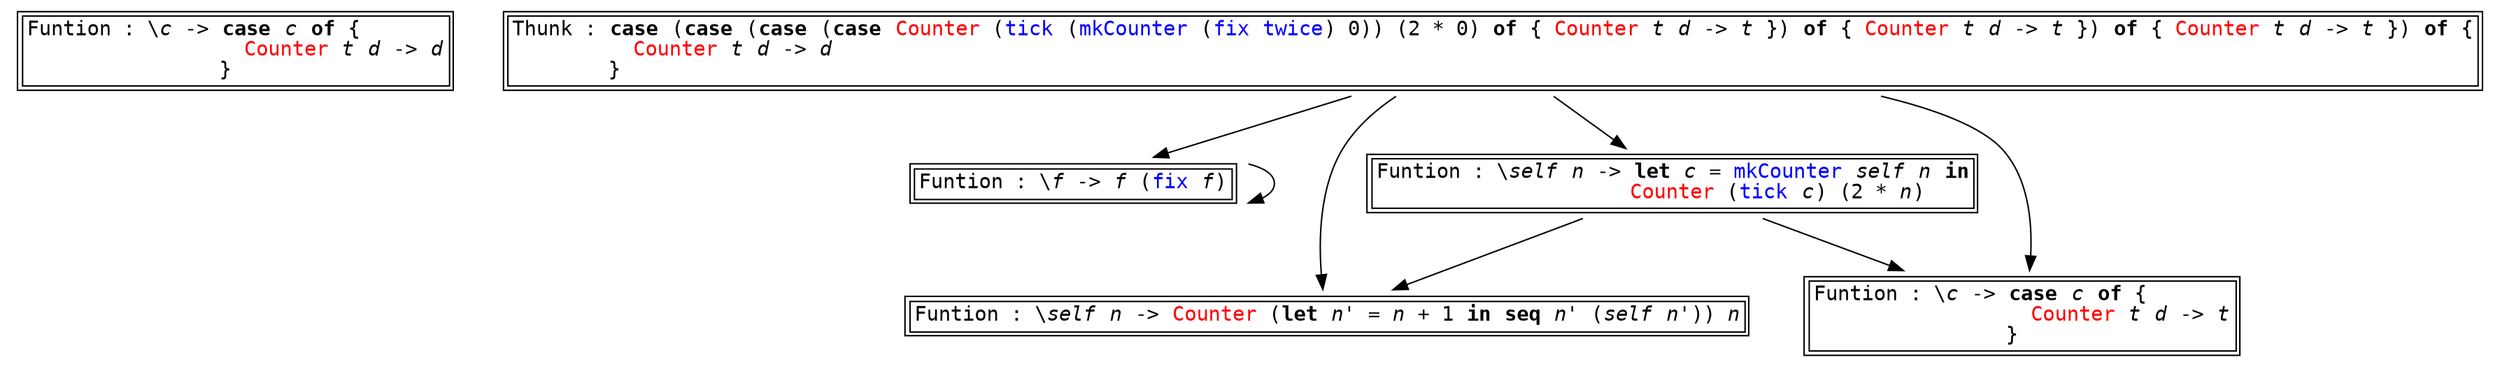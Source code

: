 digraph G {
node [ fontname=monospace, shape=plaintext ];
s0[label=<<TABLE ALIGN="LEFT"><TR><TD BALIGN="LEFT" ALIGN="LEFT">Funtion&nbsp;:&nbsp;\<I>c</I>&nbsp;-&gt;&nbsp;<B>case</B>&nbsp;<I>c</I>&nbsp;<B>of</B>&nbsp;{&nbsp;&nbsp;&nbsp;&nbsp;&nbsp;&nbsp;&nbsp;<BR />&nbsp;&nbsp;&nbsp;&nbsp;&nbsp;&nbsp;&nbsp;&nbsp;&nbsp;&nbsp;&nbsp;&nbsp;&nbsp;&nbsp;&nbsp;&nbsp;&nbsp;&nbsp;<FONT COLOR="red">Counter</FONT>&nbsp;<I>t</I>&nbsp;<I>d</I>&nbsp;-&gt;&nbsp;<I>d</I><BR />&nbsp;&nbsp;&nbsp;&nbsp;&nbsp;&nbsp;&nbsp;&nbsp;&nbsp;&nbsp;&nbsp;&nbsp;&nbsp;&nbsp;&nbsp;&nbsp;}&nbsp;&nbsp;&nbsp;&nbsp;&nbsp;&nbsp;&nbsp;&nbsp;&nbsp;&nbsp;&nbsp;&nbsp;&nbsp;&nbsp;&nbsp;&nbsp;&nbsp;<BR /></TD></TR></TABLE>>];
s0;
s1[label=<<TABLE ALIGN="LEFT"><TR><TD BALIGN="LEFT" ALIGN="LEFT">Funtion&nbsp;:&nbsp;\<I>f</I>&nbsp;-&gt;&nbsp;<I>f</I>&nbsp;(<FONT COLOR="blue">fix</FONT>&nbsp;<I>f</I>)<BR /></TD></TR></TABLE>>];
s1 -> s1;
s2[label=<<TABLE ALIGN="LEFT"><TR><TD BALIGN="LEFT" ALIGN="LEFT">Thunk&nbsp;:&nbsp;<B>case</B>&nbsp;(<B>case</B>&nbsp;(<B>case</B>&nbsp;(<B>case</B>&nbsp;<FONT COLOR="red">Counter</FONT>&nbsp;(<FONT COLOR="blue">tick</FONT>&nbsp;(<FONT COLOR="blue">mkCounter</FONT>&nbsp;(<FONT COLOR="blue">fix</FONT>&nbsp;<FONT COLOR="blue">twice</FONT>)&nbsp;0))&nbsp;(2&nbsp;*&nbsp;0)&nbsp;<B>of</B>&nbsp;{&nbsp;<FONT COLOR="red">Counter</FONT>&nbsp;<I>t</I>&nbsp;<I>d</I>&nbsp;-&gt;&nbsp;<I>t</I>&nbsp;})&nbsp;<B>of</B>&nbsp;{&nbsp;<FONT COLOR="red">Counter</FONT>&nbsp;<I>t</I>&nbsp;<I>d</I>&nbsp;-&gt;&nbsp;<I>t</I>&nbsp;})&nbsp;<B>of</B>&nbsp;{&nbsp;<FONT COLOR="red">Counter</FONT>&nbsp;<I>t</I>&nbsp;<I>d</I>&nbsp;-&gt;&nbsp;<I>t</I>&nbsp;})&nbsp;<B>of</B>&nbsp;{<BR />&nbsp;&nbsp;&nbsp;&nbsp;&nbsp;&nbsp;&nbsp;&nbsp;&nbsp;&nbsp;<FONT COLOR="red">Counter</FONT>&nbsp;<I>t</I>&nbsp;<I>d</I>&nbsp;-&gt;&nbsp;<I>d</I>&nbsp;&nbsp;&nbsp;&nbsp;&nbsp;&nbsp;&nbsp;&nbsp;&nbsp;&nbsp;&nbsp;&nbsp;&nbsp;&nbsp;&nbsp;&nbsp;&nbsp;&nbsp;&nbsp;&nbsp;&nbsp;&nbsp;&nbsp;&nbsp;&nbsp;&nbsp;&nbsp;&nbsp;&nbsp;&nbsp;&nbsp;&nbsp;&nbsp;&nbsp;&nbsp;&nbsp;&nbsp;&nbsp;&nbsp;&nbsp;&nbsp;&nbsp;&nbsp;&nbsp;&nbsp;&nbsp;&nbsp;&nbsp;&nbsp;&nbsp;&nbsp;&nbsp;&nbsp;&nbsp;&nbsp;&nbsp;&nbsp;&nbsp;&nbsp;&nbsp;&nbsp;&nbsp;&nbsp;&nbsp;&nbsp;&nbsp;&nbsp;&nbsp;&nbsp;&nbsp;&nbsp;&nbsp;&nbsp;&nbsp;&nbsp;&nbsp;&nbsp;&nbsp;&nbsp;&nbsp;&nbsp;&nbsp;&nbsp;&nbsp;&nbsp;&nbsp;&nbsp;&nbsp;&nbsp;&nbsp;&nbsp;&nbsp;&nbsp;&nbsp;&nbsp;&nbsp;&nbsp;&nbsp;&nbsp;&nbsp;&nbsp;&nbsp;&nbsp;&nbsp;&nbsp;&nbsp;&nbsp;&nbsp;&nbsp;&nbsp;&nbsp;&nbsp;&nbsp;&nbsp;&nbsp;&nbsp;&nbsp;&nbsp;&nbsp;&nbsp;&nbsp;&nbsp;&nbsp;&nbsp;&nbsp;&nbsp;&nbsp;&nbsp;&nbsp;&nbsp;&nbsp;&nbsp;&nbsp;<BR />&nbsp;&nbsp;&nbsp;&nbsp;&nbsp;&nbsp;&nbsp;&nbsp;}&nbsp;&nbsp;&nbsp;&nbsp;&nbsp;&nbsp;&nbsp;&nbsp;&nbsp;&nbsp;&nbsp;&nbsp;&nbsp;&nbsp;&nbsp;&nbsp;&nbsp;&nbsp;&nbsp;&nbsp;&nbsp;&nbsp;&nbsp;&nbsp;&nbsp;&nbsp;&nbsp;&nbsp;&nbsp;&nbsp;&nbsp;&nbsp;&nbsp;&nbsp;&nbsp;&nbsp;&nbsp;&nbsp;&nbsp;&nbsp;&nbsp;&nbsp;&nbsp;&nbsp;&nbsp;&nbsp;&nbsp;&nbsp;&nbsp;&nbsp;&nbsp;&nbsp;&nbsp;&nbsp;&nbsp;&nbsp;&nbsp;&nbsp;&nbsp;&nbsp;&nbsp;&nbsp;&nbsp;&nbsp;&nbsp;&nbsp;&nbsp;&nbsp;&nbsp;&nbsp;&nbsp;&nbsp;&nbsp;&nbsp;&nbsp;&nbsp;&nbsp;&nbsp;&nbsp;&nbsp;&nbsp;&nbsp;&nbsp;&nbsp;&nbsp;&nbsp;&nbsp;&nbsp;&nbsp;&nbsp;&nbsp;&nbsp;&nbsp;&nbsp;&nbsp;&nbsp;&nbsp;&nbsp;&nbsp;&nbsp;&nbsp;&nbsp;&nbsp;&nbsp;&nbsp;&nbsp;&nbsp;&nbsp;&nbsp;&nbsp;&nbsp;&nbsp;&nbsp;&nbsp;&nbsp;&nbsp;&nbsp;&nbsp;&nbsp;&nbsp;&nbsp;&nbsp;&nbsp;&nbsp;&nbsp;&nbsp;&nbsp;&nbsp;&nbsp;&nbsp;&nbsp;&nbsp;&nbsp;&nbsp;&nbsp;&nbsp;&nbsp;&nbsp;&nbsp;&nbsp;&nbsp;&nbsp;&nbsp;&nbsp;&nbsp;&nbsp;&nbsp;&nbsp;&nbsp;&nbsp;<BR /></TD></TR></TABLE>>];
s2 -> s1, s3, s4, s5;
s3[label=<<TABLE ALIGN="LEFT"><TR><TD BALIGN="LEFT" ALIGN="LEFT">Funtion&nbsp;:&nbsp;\<I>self</I>&nbsp;<I>n</I>&nbsp;-&gt;&nbsp;<FONT COLOR="red">Counter</FONT>&nbsp;(<B>let</B>&nbsp;<I>n'</I>&nbsp;=&nbsp;<I>n</I>&nbsp;+&nbsp;1&nbsp;<B>in</B>&nbsp;<B>seq</B>&nbsp;<I>n'</I>&nbsp;(<I>self</I>&nbsp;<I>n'</I>))&nbsp;<I>n</I><BR /></TD></TR></TABLE>>];
s3;
s4[label=<<TABLE ALIGN="LEFT"><TR><TD BALIGN="LEFT" ALIGN="LEFT">Funtion&nbsp;:&nbsp;\<I>c</I>&nbsp;-&gt;&nbsp;<B>case</B>&nbsp;<I>c</I>&nbsp;<B>of</B>&nbsp;{&nbsp;&nbsp;&nbsp;&nbsp;&nbsp;&nbsp;&nbsp;<BR />&nbsp;&nbsp;&nbsp;&nbsp;&nbsp;&nbsp;&nbsp;&nbsp;&nbsp;&nbsp;&nbsp;&nbsp;&nbsp;&nbsp;&nbsp;&nbsp;&nbsp;&nbsp;<FONT COLOR="red">Counter</FONT>&nbsp;<I>t</I>&nbsp;<I>d</I>&nbsp;-&gt;&nbsp;<I>t</I><BR />&nbsp;&nbsp;&nbsp;&nbsp;&nbsp;&nbsp;&nbsp;&nbsp;&nbsp;&nbsp;&nbsp;&nbsp;&nbsp;&nbsp;&nbsp;&nbsp;}&nbsp;&nbsp;&nbsp;&nbsp;&nbsp;&nbsp;&nbsp;&nbsp;&nbsp;&nbsp;&nbsp;&nbsp;&nbsp;&nbsp;&nbsp;&nbsp;&nbsp;<BR /></TD></TR></TABLE>>];
s4;
s5[label=<<TABLE ALIGN="LEFT"><TR><TD BALIGN="LEFT" ALIGN="LEFT">Funtion&nbsp;:&nbsp;\<I>self</I>&nbsp;<I>n</I>&nbsp;-&gt;&nbsp;<B>let</B>&nbsp;<I>c</I>&nbsp;=&nbsp;<FONT COLOR="blue">mkCounter</FONT>&nbsp;<I>self</I>&nbsp;<I>n</I>&nbsp;<B>in</B><BR />&nbsp;&nbsp;&nbsp;&nbsp;&nbsp;&nbsp;&nbsp;&nbsp;&nbsp;&nbsp;&nbsp;&nbsp;&nbsp;&nbsp;&nbsp;&nbsp;&nbsp;&nbsp;&nbsp;&nbsp;&nbsp;<FONT COLOR="red">Counter</FONT>&nbsp;(<FONT COLOR="blue">tick</FONT>&nbsp;<I>c</I>)&nbsp;(2&nbsp;*&nbsp;<I>n</I>)&nbsp;&nbsp;&nbsp;<BR /></TD></TR></TABLE>>];
s5 -> s3, s4;
}